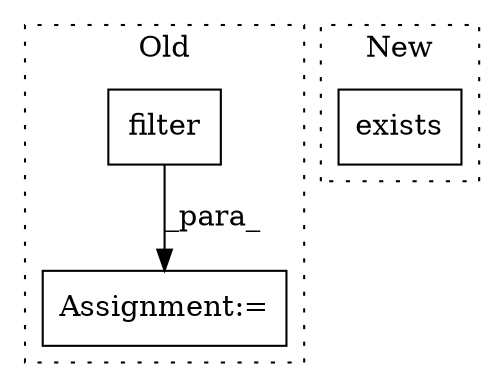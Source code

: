 digraph G {
subgraph cluster0 {
1 [label="filter" a="32" s="5742,5785" l="7,1" shape="box"];
3 [label="Assignment:=" a="7" s="5794,5885" l="57,2" shape="box"];
label = "Old";
style="dotted";
}
subgraph cluster1 {
2 [label="exists" a="32" s="5609" l="8" shape="box"];
label = "New";
style="dotted";
}
1 -> 3 [label="_para_"];
}